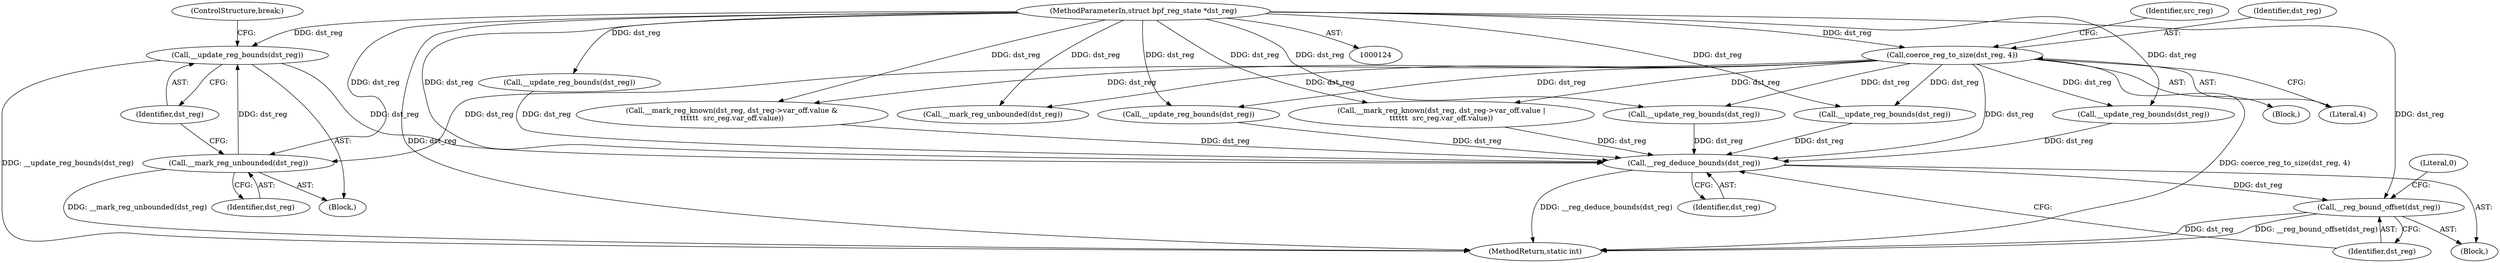 digraph "0_linux_0c17d1d2c61936401f4702e1846e2c19b200f958@pointer" {
"1000387" [label="(Call,__update_reg_bounds(dst_reg))"];
"1000385" [label="(Call,__mark_reg_unbounded(dst_reg))"];
"1000156" [label="(Call,coerce_reg_to_size(dst_reg, 4))"];
"1000127" [label="(MethodParameterIn,struct bpf_reg_state *dst_reg)"];
"1000765" [label="(Call,__reg_deduce_bounds(dst_reg))"];
"1000767" [label="(Call,__reg_bound_offset(dst_reg))"];
"1000388" [label="(Identifier,dst_reg)"];
"1000403" [label="(Call,__update_reg_bounds(dst_reg))"];
"1000385" [label="(Call,__mark_reg_unbounded(dst_reg))"];
"1000386" [label="(Identifier,dst_reg)"];
"1000389" [label="(ControlStructure,break;)"];
"1000129" [label="(Block,)"];
"1000158" [label="(Literal,4)"];
"1000161" [label="(Identifier,src_reg)"];
"1000699" [label="(Call,__update_reg_bounds(dst_reg))"];
"1000631" [label="(Call,__update_reg_bounds(dst_reg))"];
"1000545" [label="(Call,__mark_reg_known(dst_reg, dst_reg->var_off.value |\n\t\t\t\t\t\t  src_reg.var_off.value))"];
"1000387" [label="(Call,__update_reg_bounds(dst_reg))"];
"1000767" [label="(Call,__reg_bound_offset(dst_reg))"];
"1000768" [label="(Identifier,dst_reg)"];
"1000156" [label="(Call,coerce_reg_to_size(dst_reg, 4))"];
"1000157" [label="(Identifier,dst_reg)"];
"1000401" [label="(Call,__mark_reg_unbounded(dst_reg))"];
"1000155" [label="(Block,)"];
"1000536" [label="(Call,__update_reg_bounds(dst_reg))"];
"1000771" [label="(MethodReturn,static int)"];
"1000754" [label="(Call,__update_reg_bounds(dst_reg))"];
"1000384" [label="(Block,)"];
"1000456" [label="(Call,__mark_reg_known(dst_reg, dst_reg->var_off.value &\n\t\t\t\t\t\t  src_reg.var_off.value))"];
"1000127" [label="(MethodParameterIn,struct bpf_reg_state *dst_reg)"];
"1000765" [label="(Call,__reg_deduce_bounds(dst_reg))"];
"1000770" [label="(Literal,0)"];
"1000766" [label="(Identifier,dst_reg)"];
"1000387" -> "1000384"  [label="AST: "];
"1000387" -> "1000388"  [label="CFG: "];
"1000388" -> "1000387"  [label="AST: "];
"1000389" -> "1000387"  [label="CFG: "];
"1000387" -> "1000771"  [label="DDG: __update_reg_bounds(dst_reg)"];
"1000385" -> "1000387"  [label="DDG: dst_reg"];
"1000127" -> "1000387"  [label="DDG: dst_reg"];
"1000387" -> "1000765"  [label="DDG: dst_reg"];
"1000385" -> "1000384"  [label="AST: "];
"1000385" -> "1000386"  [label="CFG: "];
"1000386" -> "1000385"  [label="AST: "];
"1000388" -> "1000385"  [label="CFG: "];
"1000385" -> "1000771"  [label="DDG: __mark_reg_unbounded(dst_reg)"];
"1000156" -> "1000385"  [label="DDG: dst_reg"];
"1000127" -> "1000385"  [label="DDG: dst_reg"];
"1000156" -> "1000155"  [label="AST: "];
"1000156" -> "1000158"  [label="CFG: "];
"1000157" -> "1000156"  [label="AST: "];
"1000158" -> "1000156"  [label="AST: "];
"1000161" -> "1000156"  [label="CFG: "];
"1000156" -> "1000771"  [label="DDG: coerce_reg_to_size(dst_reg, 4)"];
"1000127" -> "1000156"  [label="DDG: dst_reg"];
"1000156" -> "1000401"  [label="DDG: dst_reg"];
"1000156" -> "1000456"  [label="DDG: dst_reg"];
"1000156" -> "1000536"  [label="DDG: dst_reg"];
"1000156" -> "1000545"  [label="DDG: dst_reg"];
"1000156" -> "1000631"  [label="DDG: dst_reg"];
"1000156" -> "1000699"  [label="DDG: dst_reg"];
"1000156" -> "1000754"  [label="DDG: dst_reg"];
"1000156" -> "1000765"  [label="DDG: dst_reg"];
"1000127" -> "1000124"  [label="AST: "];
"1000127" -> "1000771"  [label="DDG: dst_reg"];
"1000127" -> "1000401"  [label="DDG: dst_reg"];
"1000127" -> "1000403"  [label="DDG: dst_reg"];
"1000127" -> "1000456"  [label="DDG: dst_reg"];
"1000127" -> "1000536"  [label="DDG: dst_reg"];
"1000127" -> "1000545"  [label="DDG: dst_reg"];
"1000127" -> "1000631"  [label="DDG: dst_reg"];
"1000127" -> "1000699"  [label="DDG: dst_reg"];
"1000127" -> "1000754"  [label="DDG: dst_reg"];
"1000127" -> "1000765"  [label="DDG: dst_reg"];
"1000127" -> "1000767"  [label="DDG: dst_reg"];
"1000765" -> "1000129"  [label="AST: "];
"1000765" -> "1000766"  [label="CFG: "];
"1000766" -> "1000765"  [label="AST: "];
"1000768" -> "1000765"  [label="CFG: "];
"1000765" -> "1000771"  [label="DDG: __reg_deduce_bounds(dst_reg)"];
"1000699" -> "1000765"  [label="DDG: dst_reg"];
"1000403" -> "1000765"  [label="DDG: dst_reg"];
"1000545" -> "1000765"  [label="DDG: dst_reg"];
"1000754" -> "1000765"  [label="DDG: dst_reg"];
"1000536" -> "1000765"  [label="DDG: dst_reg"];
"1000456" -> "1000765"  [label="DDG: dst_reg"];
"1000631" -> "1000765"  [label="DDG: dst_reg"];
"1000765" -> "1000767"  [label="DDG: dst_reg"];
"1000767" -> "1000129"  [label="AST: "];
"1000767" -> "1000768"  [label="CFG: "];
"1000768" -> "1000767"  [label="AST: "];
"1000770" -> "1000767"  [label="CFG: "];
"1000767" -> "1000771"  [label="DDG: __reg_bound_offset(dst_reg)"];
"1000767" -> "1000771"  [label="DDG: dst_reg"];
}
